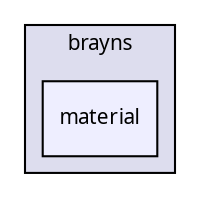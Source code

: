 digraph "material" {
  compound=true
  node [ fontsize="10", fontname="Sans"];
  edge [ labelfontsize="10", labelfontname="Sans"];
  subgraph clusterdir_03632e602207a0b43aa5488f1a38b51e {
    graph [ bgcolor="#ddddee", pencolor="black", label="brayns" fontname="Sans", fontsize="10", URL="dir_03632e602207a0b43aa5488f1a38b51e.html"]
  dir_1a475f82c1e06a9ce9a45d0e83c6cb09 [shape=box, label="material", style="filled", fillcolor="#eeeeff", pencolor="black", URL="dir_1a475f82c1e06a9ce9a45d0e83c6cb09.html"];
  }
}
